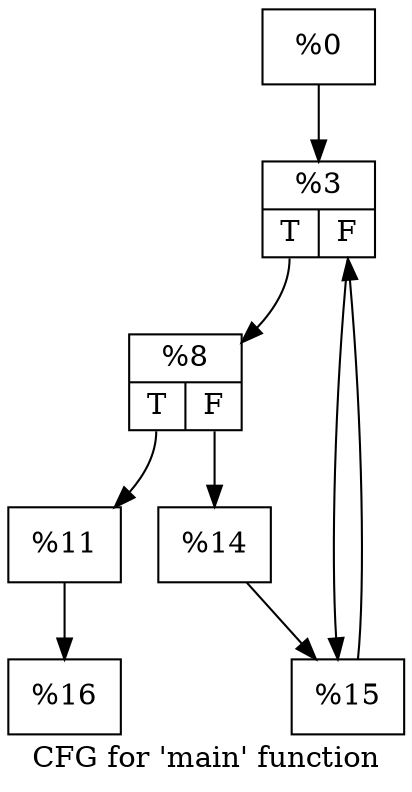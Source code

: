 digraph "CFG for 'main' function" {
	label="CFG for 'main' function";

	Node0x7f1120 [shape=record,label="{%0}"];
	Node0x7f1120 -> Node0x7f1170;
	Node0x7f1170 [shape=record,label="{%3|{<s0>T|<s1>F}}"];
	Node0x7f1170:s0 -> Node0x7f11c0;
	Node0x7f1170:s1 -> Node0x7f12b0;
	Node0x7f11c0 [shape=record,label="{%8|{<s0>T|<s1>F}}"];
	Node0x7f11c0:s0 -> Node0x7f1210;
	Node0x7f11c0:s1 -> Node0x7f1260;
	Node0x7f1210 [shape=record,label="{%11}"];
	Node0x7f1210 -> Node0x7f1300;
	Node0x7f1260 [shape=record,label="{%14}"];
	Node0x7f1260 -> Node0x7f12b0;
	Node0x7f12b0 [shape=record,label="{%15}"];
	Node0x7f12b0 -> Node0x7f1170;
	Node0x7f1300 [shape=record,label="{%16}"];
}
